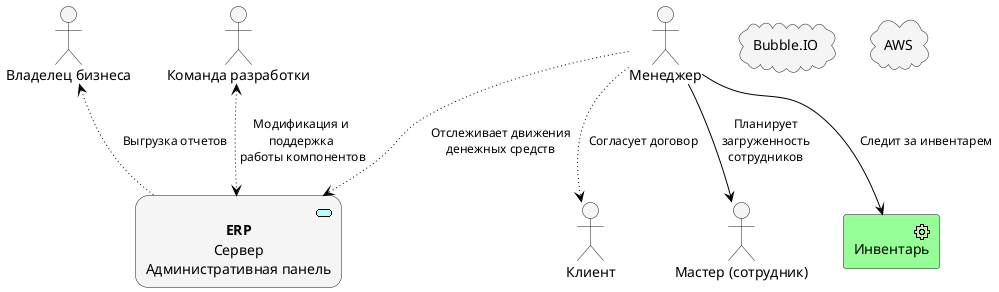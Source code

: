 @startuml
!include <archimate/Archimate>

archimate #whitesmoke "**ERP** \nСервер\nАдминистративная панель" as system <<application-service>>

actor "Владелец бизнеса" as business #whitesmoke
actor "Команда разработки" as devs #whitesmoke
actor "Менеджер" as manager #whitesmoke
actor "Клиент" as client #whitesmoke
actor "Мастер (сотрудник)" as employee #whitesmoke
archimate #Physical "Инвентарь" as inventory <<physical-equipment>>
cloud "Bubble.IO" as bubble #whitesmoke
cloud "AWS" as aws #whitesmoke

' Business
Rel_Access_r(business, system, Выгрузка отчетов)

' Dev
Rel_Access_rw(devs, system, "Модификация и поддержка \n работы компонентов")

' Manager
Rel_Access_w(manager, system, Отслеживает движения денежных средств)
Rel_Serving(manager, employee, Планирует загруженность сотрудников)
Rel_Serving(manager, inventory, Следит за инвентарем)
Rel_Access_w(manager, client, Согласует договор)

@enduml